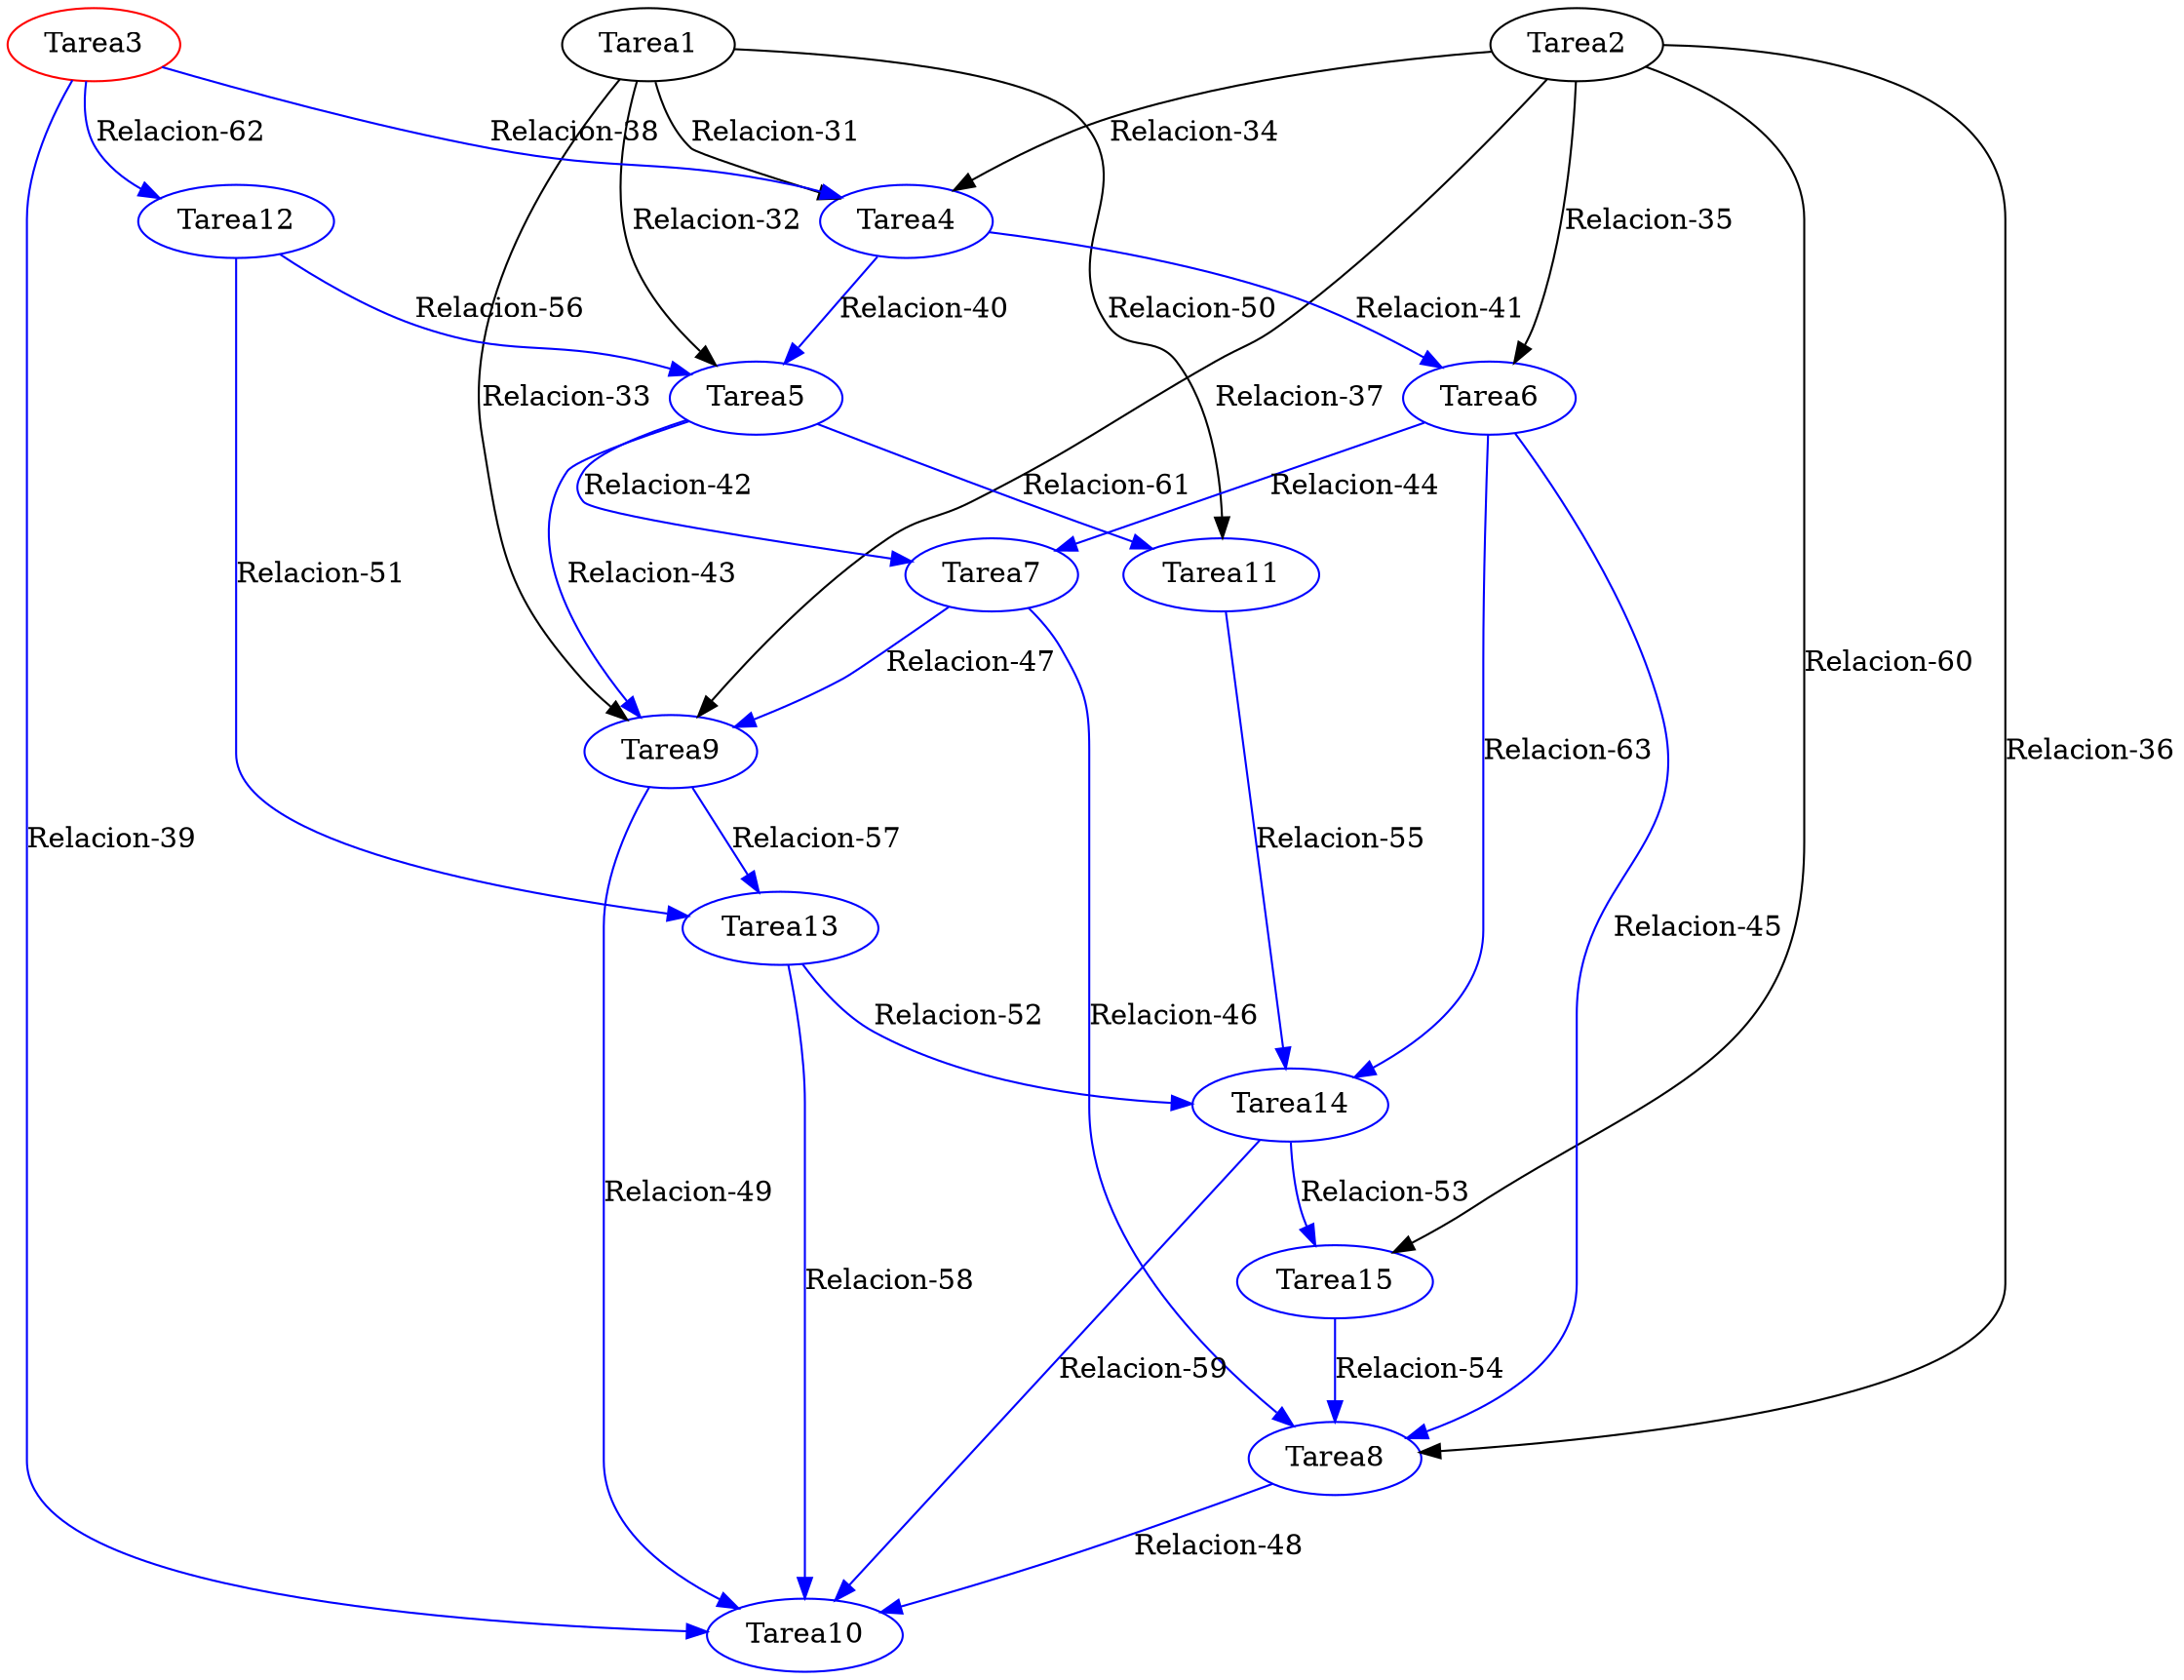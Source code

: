 strict digraph G {
  1 [ color="black" label="Tarea1" ];
  2 [ color="black" label="Tarea2" ];
  3 [ color="red" label="Tarea3" ];
  4 [ color="blue" label="Tarea4" ];
  5 [ color="blue" label="Tarea5" ];
  6 [ color="blue" label="Tarea6" ];
  7 [ color="blue" label="Tarea7" ];
  8 [ color="blue" label="Tarea8" ];
  9 [ color="blue" label="Tarea9" ];
  10 [ color="blue" label="Tarea10" ];
  11 [ color="blue" label="Tarea11" ];
  12 [ color="blue" label="Tarea12" ];
  13 [ color="blue" label="Tarea13" ];
  14 [ color="blue" label="Tarea14" ];
  15 [ color="blue" label="Tarea15" ];
  1 -> 4 [ color="black" label="Relacion-31" ];
  1 -> 5 [ color="black" label="Relacion-32" ];
  1 -> 9 [ color="black" label="Relacion-33" ];
  2 -> 4 [ color="black" label="Relacion-34" ];
  2 -> 6 [ color="black" label="Relacion-35" ];
  2 -> 8 [ color="black" label="Relacion-36" ];
  2 -> 9 [ color="black" label="Relacion-37" ];
  3 -> 4 [ color="blue" label="Relacion-38" ];
  3 -> 10 [ color="blue" label="Relacion-39" ];
  4 -> 5 [ color="blue" label="Relacion-40" ];
  4 -> 6 [ color="blue" label="Relacion-41" ];
  5 -> 7 [ color="blue" label="Relacion-42" ];
  5 -> 9 [ color="blue" label="Relacion-43" ];
  6 -> 7 [ color="blue" label="Relacion-44" ];
  6 -> 8 [ color="blue" label="Relacion-45" ];
  7 -> 8 [ color="blue" label="Relacion-46" ];
  7 -> 9 [ color="blue" label="Relacion-47" ];
  8 -> 10 [ color="blue" label="Relacion-48" ];
  9 -> 10 [ color="blue" label="Relacion-49" ];
  1 -> 11 [ color="black" label="Relacion-50" ];
  12 -> 13 [ color="blue" label="Relacion-51" ];
  13 -> 14 [ color="blue" label="Relacion-52" ];
  14 -> 15 [ color="blue" label="Relacion-53" ];
  15 -> 8 [ color="blue" label="Relacion-54" ];
  11 -> 14 [ color="blue" label="Relacion-55" ];
  12 -> 5 [ color="blue" label="Relacion-56" ];
  9 -> 13 [ color="blue" label="Relacion-57" ];
  13 -> 10 [ color="blue" label="Relacion-58" ];
  14 -> 10 [ color="blue" label="Relacion-59" ];
  2 -> 15 [ color="black" label="Relacion-60" ];
  5 -> 11 [ color="blue" label="Relacion-61" ];
  3 -> 12 [ color="blue" label="Relacion-62" ];
  6 -> 14 [ color="blue" label="Relacion-63" ];
}
